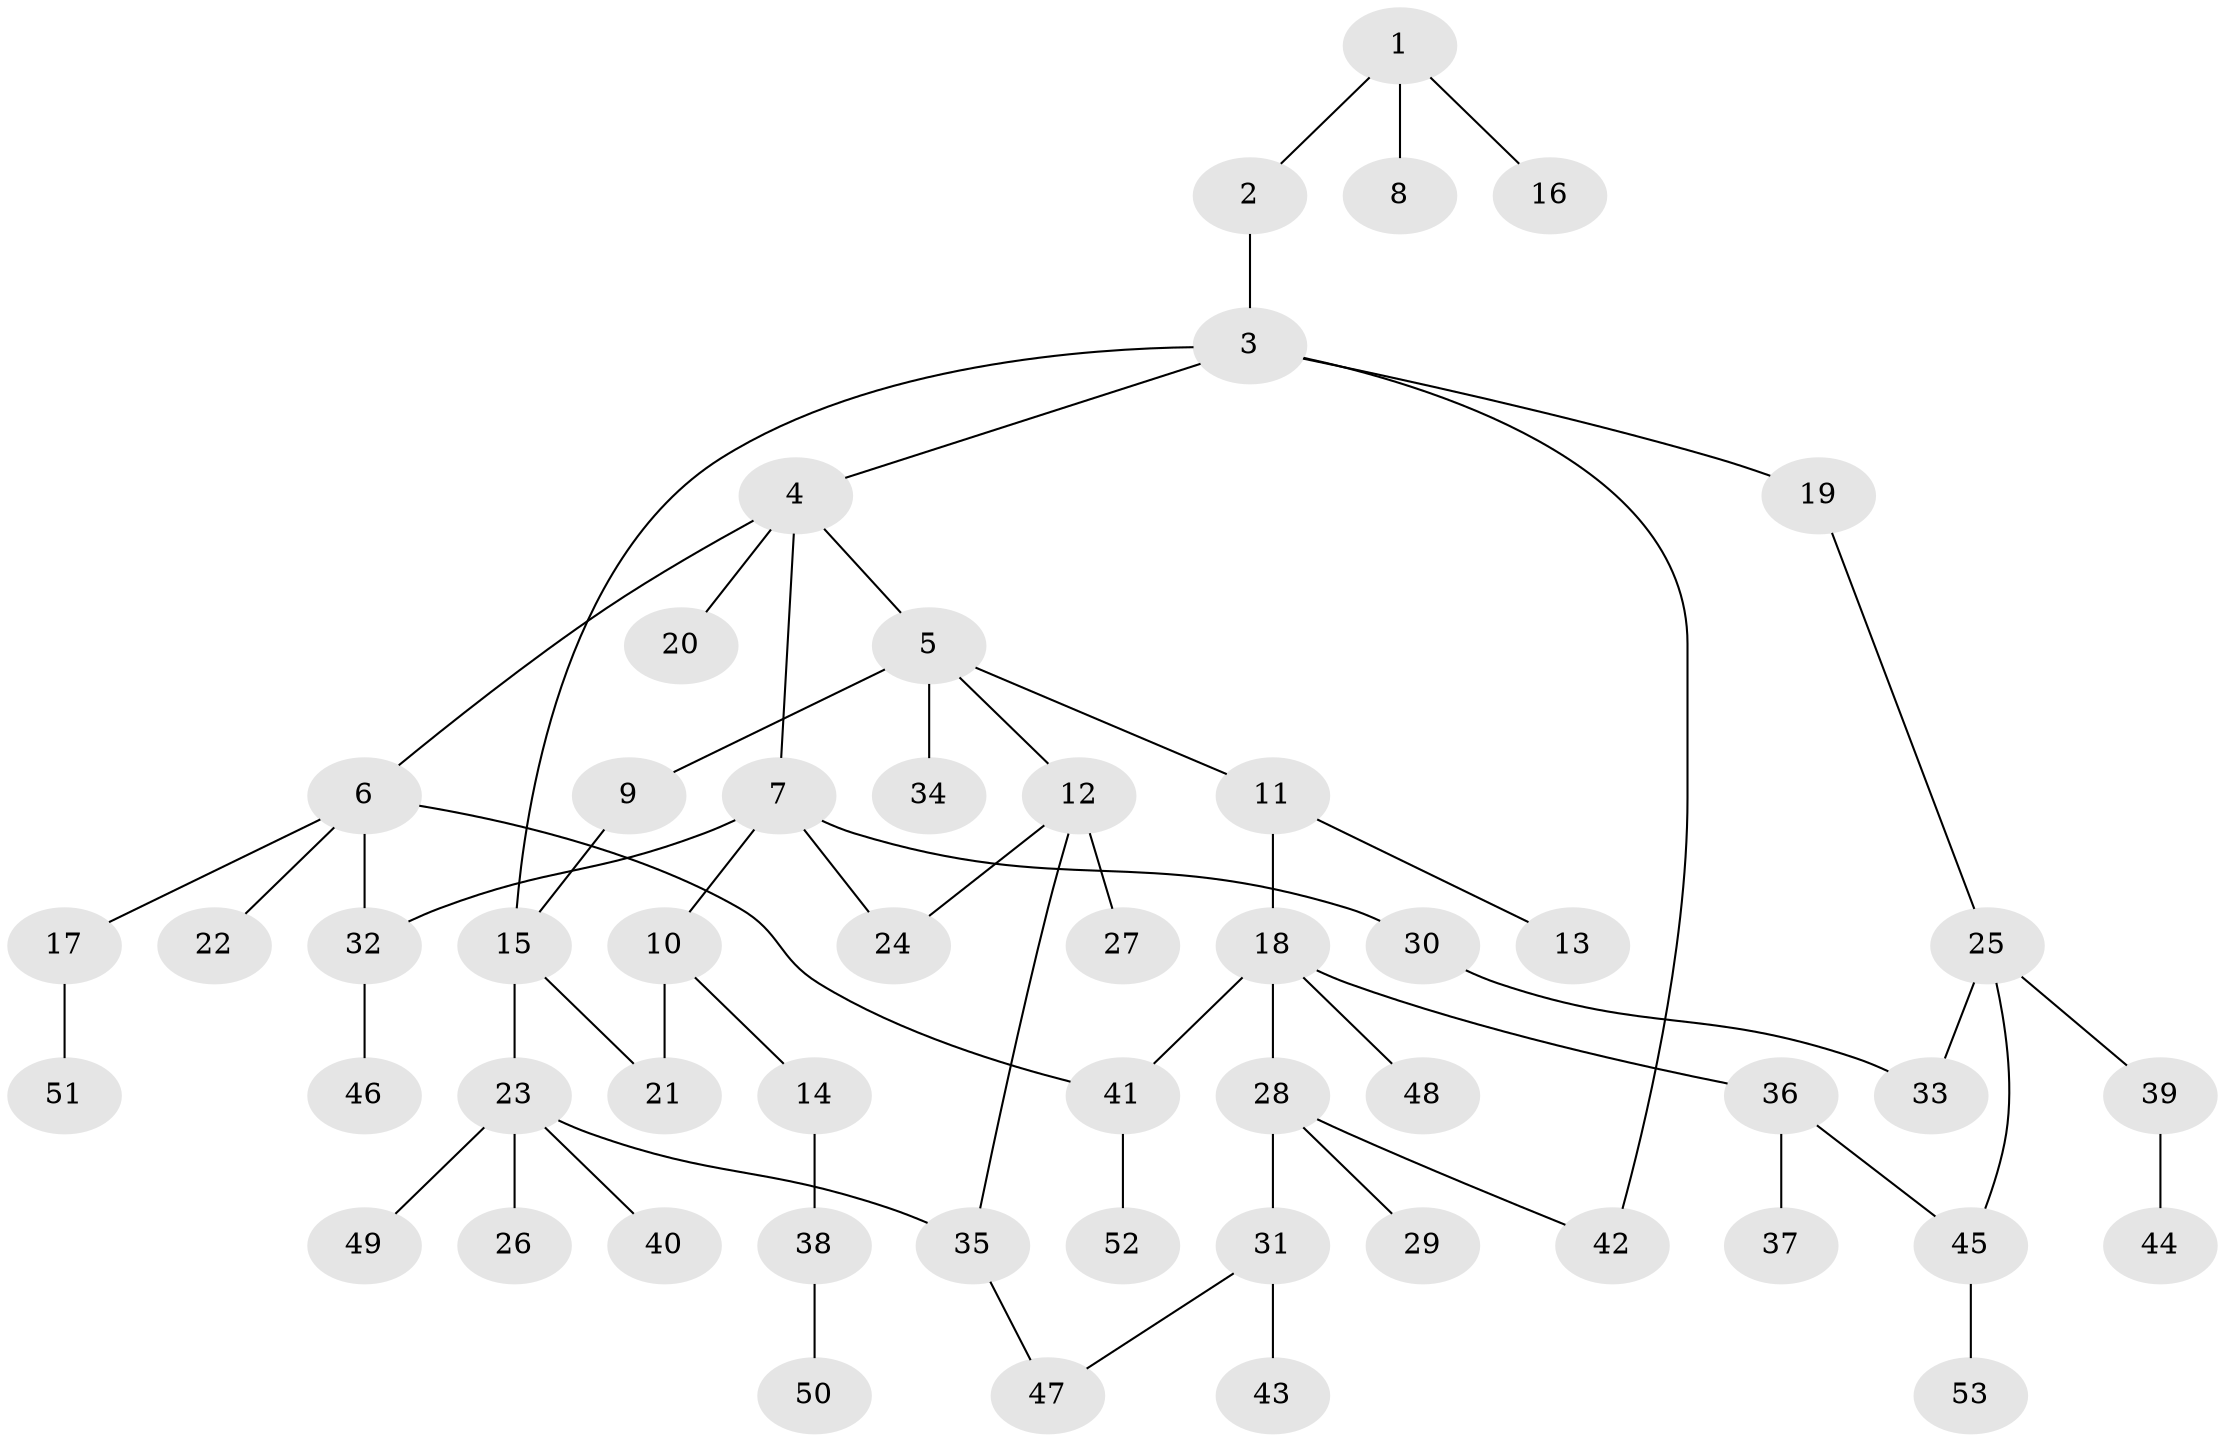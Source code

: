 // coarse degree distribution, {2: 0.17142857142857143, 5: 0.02857142857142857, 4: 0.17142857142857143, 7: 0.02857142857142857, 6: 0.08571428571428572, 1: 0.45714285714285713, 3: 0.05714285714285714}
// Generated by graph-tools (version 1.1) at 2025/23/03/03/25 07:23:32]
// undirected, 53 vertices, 62 edges
graph export_dot {
graph [start="1"]
  node [color=gray90,style=filled];
  1;
  2;
  3;
  4;
  5;
  6;
  7;
  8;
  9;
  10;
  11;
  12;
  13;
  14;
  15;
  16;
  17;
  18;
  19;
  20;
  21;
  22;
  23;
  24;
  25;
  26;
  27;
  28;
  29;
  30;
  31;
  32;
  33;
  34;
  35;
  36;
  37;
  38;
  39;
  40;
  41;
  42;
  43;
  44;
  45;
  46;
  47;
  48;
  49;
  50;
  51;
  52;
  53;
  1 -- 2;
  1 -- 8;
  1 -- 16;
  2 -- 3;
  3 -- 4;
  3 -- 15;
  3 -- 19;
  3 -- 42;
  4 -- 5;
  4 -- 6;
  4 -- 7;
  4 -- 20;
  5 -- 9;
  5 -- 11;
  5 -- 12;
  5 -- 34;
  6 -- 17;
  6 -- 22;
  6 -- 32;
  6 -- 41;
  7 -- 10;
  7 -- 24;
  7 -- 30;
  7 -- 32;
  9 -- 15;
  10 -- 14;
  10 -- 21;
  11 -- 13;
  11 -- 18;
  12 -- 27;
  12 -- 35;
  12 -- 24;
  14 -- 38;
  15 -- 23;
  15 -- 21;
  17 -- 51;
  18 -- 28;
  18 -- 36;
  18 -- 41;
  18 -- 48;
  19 -- 25;
  23 -- 26;
  23 -- 40;
  23 -- 49;
  23 -- 35;
  25 -- 39;
  25 -- 45;
  25 -- 33;
  28 -- 29;
  28 -- 31;
  28 -- 42;
  30 -- 33;
  31 -- 43;
  31 -- 47;
  32 -- 46;
  35 -- 47;
  36 -- 37;
  36 -- 45;
  38 -- 50;
  39 -- 44;
  41 -- 52;
  45 -- 53;
}

